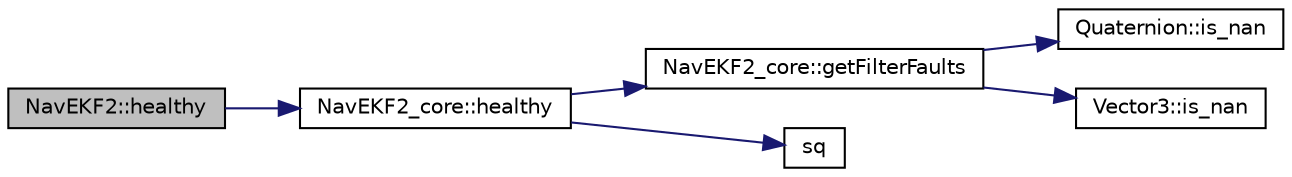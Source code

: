 digraph "NavEKF2::healthy"
{
 // INTERACTIVE_SVG=YES
  edge [fontname="Helvetica",fontsize="10",labelfontname="Helvetica",labelfontsize="10"];
  node [fontname="Helvetica",fontsize="10",shape=record];
  rankdir="LR";
  Node1 [label="NavEKF2::healthy",height=0.2,width=0.4,color="black", fillcolor="grey75", style="filled", fontcolor="black"];
  Node1 -> Node2 [color="midnightblue",fontsize="10",style="solid",fontname="Helvetica"];
  Node2 [label="NavEKF2_core::healthy",height=0.2,width=0.4,color="black", fillcolor="white", style="filled",URL="$classNavEKF2__core.html#a8d067b6e795bb3781dbed07d35bf21cc"];
  Node2 -> Node3 [color="midnightblue",fontsize="10",style="solid",fontname="Helvetica"];
  Node3 [label="NavEKF2_core::getFilterFaults",height=0.2,width=0.4,color="black", fillcolor="white", style="filled",URL="$classNavEKF2__core.html#a88ad16f91da0f6e7125c799c8da17214"];
  Node3 -> Node4 [color="midnightblue",fontsize="10",style="solid",fontname="Helvetica"];
  Node4 [label="Quaternion::is_nan",height=0.2,width=0.4,color="black", fillcolor="white", style="filled",URL="$classQuaternion.html#aa3036ce97bb5a7394a2d65edecd8f1ab"];
  Node3 -> Node5 [color="midnightblue",fontsize="10",style="solid",fontname="Helvetica"];
  Node5 [label="Vector3::is_nan",height=0.2,width=0.4,color="black", fillcolor="white", style="filled",URL="$classVector3.html#a076ee3d40e645623b54650cca5ae6df7"];
  Node2 -> Node6 [color="midnightblue",fontsize="10",style="solid",fontname="Helvetica"];
  Node6 [label="sq",height=0.2,width=0.4,color="black", fillcolor="white", style="filled",URL="$AP__Math_8h.html#a00f57739f8671cb41eae08a51b7cbf7c"];
}
